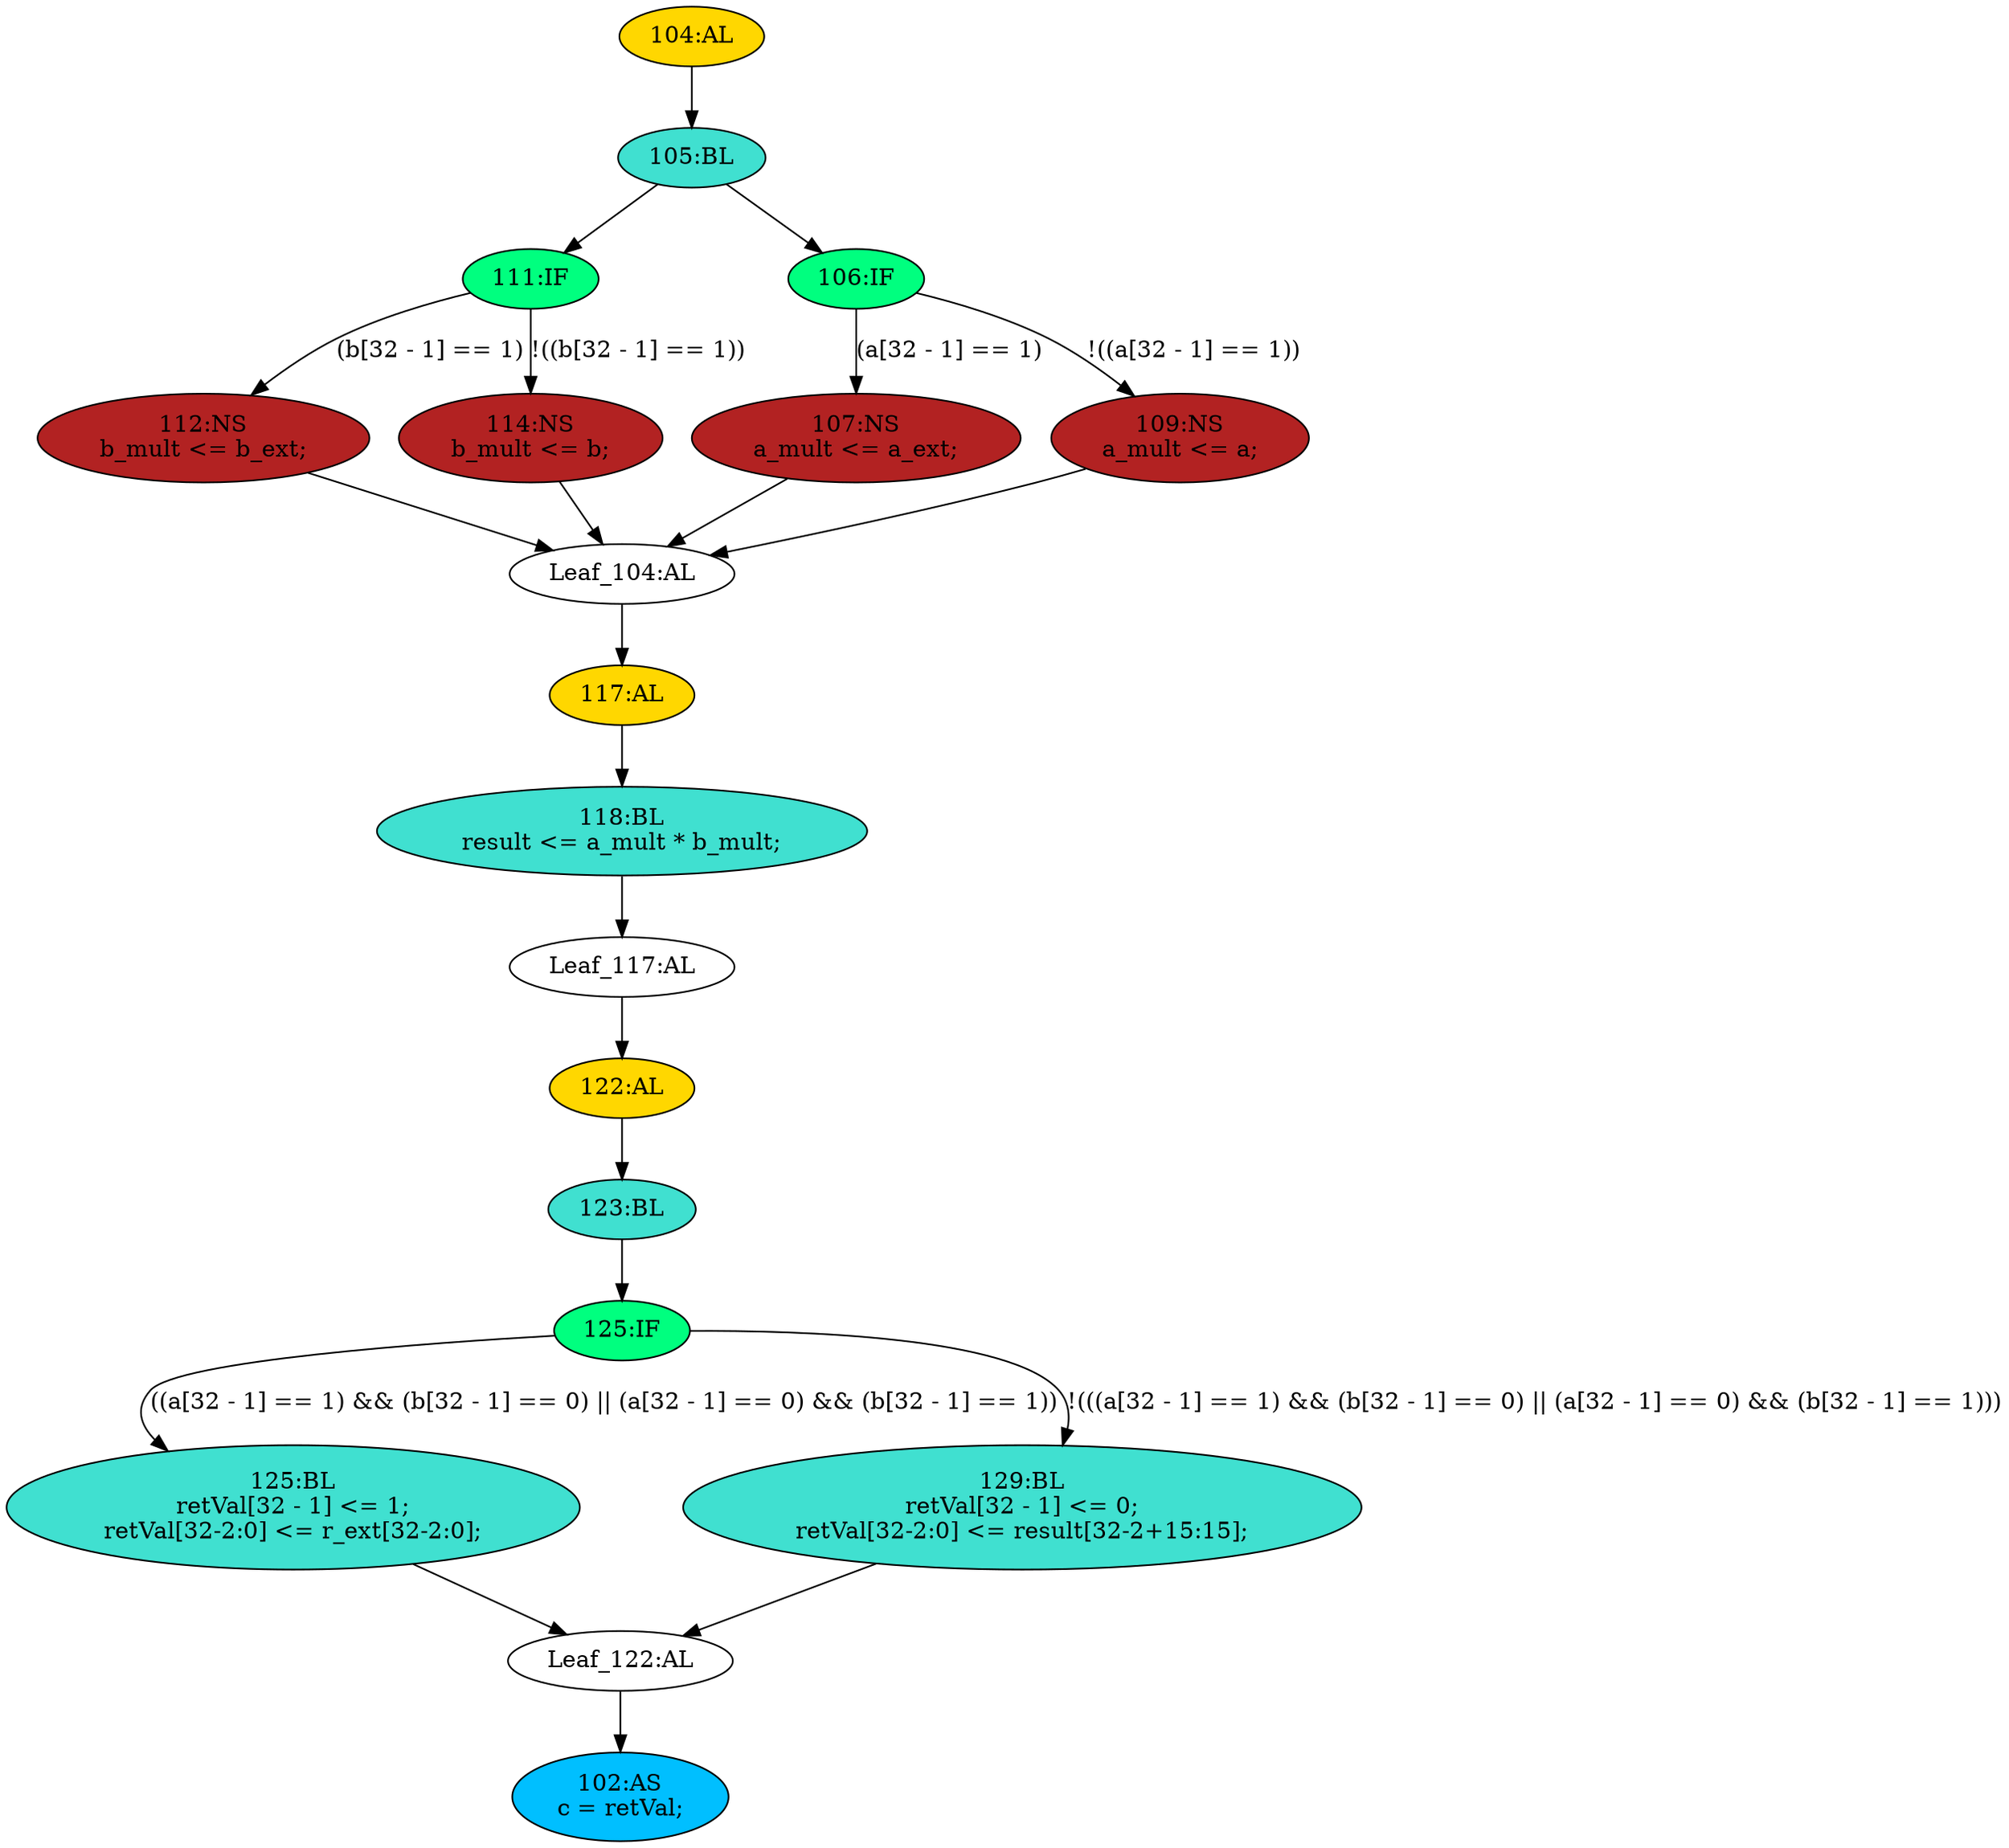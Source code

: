 strict digraph "compose( ,  )" {
	node [label="\N"];
	"122:AL"	 [ast="<pyverilog.vparser.ast.Always object at 0x7f2a7b9e7d90>",
		clk_sens=False,
		fillcolor=gold,
		label="122:AL",
		sens="['result', 'r_ext']",
		statements="[]",
		style=filled,
		typ=Always,
		use_var="['a', 'b', 'result', 'r_ext']"];
	"123:BL"	 [ast="<pyverilog.vparser.ast.Block object at 0x7f2a7b9e7d50>",
		fillcolor=turquoise,
		label="123:BL",
		statements="[]",
		style=filled,
		typ=Block];
	"122:AL" -> "123:BL"	 [cond="[]",
		lineno=None];
	"Leaf_117:AL"	 [def_var="['result']",
		label="Leaf_117:AL"];
	"Leaf_117:AL" -> "122:AL";
	"102:AS"	 [ast="<pyverilog.vparser.ast.Assign object at 0x7f2a7b9d5c90>",
		def_var="['c']",
		fillcolor=deepskyblue,
		label="102:AS
c = retVal;",
		statements="[]",
		style=filled,
		typ=Assign,
		use_var="['retVal']"];
	"104:AL"	 [ast="<pyverilog.vparser.ast.Always object at 0x7f2a7b9d5ed0>",
		clk_sens=False,
		fillcolor=gold,
		label="104:AL",
		sens="['a_ext', 'b_ext']",
		statements="[]",
		style=filled,
		typ=Always,
		use_var="['a', 'a_ext', 'b', 'b_ext']"];
	"105:BL"	 [ast="<pyverilog.vparser.ast.Block object at 0x7f2a7b9d5e90>",
		fillcolor=turquoise,
		label="105:BL",
		statements="[]",
		style=filled,
		typ=Block];
	"104:AL" -> "105:BL"	 [cond="[]",
		lineno=None];
	"125:IF"	 [ast="<pyverilog.vparser.ast.IfStatement object at 0x7f2a7b5b5c50>",
		fillcolor=springgreen,
		label="125:IF",
		statements="[]",
		style=filled,
		typ=IfStatement];
	"123:BL" -> "125:IF"	 [cond="[]",
		lineno=None];
	"125:BL"	 [ast="<pyverilog.vparser.ast.Block object at 0x7f2a7b5b5990>",
		fillcolor=turquoise,
		label="125:BL
retVal[32 - 1] <= 1;
retVal[32-2:0] <= r_ext[32-2:0];",
		statements="[<pyverilog.vparser.ast.NonblockingSubstitution object at 0x7f2a7b5b5810>, <pyverilog.vparser.ast.NonblockingSubstitution object \
at 0x7f2a7b5b5b50>]",
		style=filled,
		typ=Block];
	"125:IF" -> "125:BL"	 [cond="['a', 'b', 'a', 'b']",
		label="((a[32 - 1] == 1) && (b[32 - 1] == 0) || (a[32 - 1] == 0) && (b[32 - 1] == 1))",
		lineno=125];
	"129:BL"	 [ast="<pyverilog.vparser.ast.Block object at 0x7f2a7b5b4050>",
		fillcolor=turquoise,
		label="129:BL
retVal[32 - 1] <= 0;
retVal[32-2:0] <= result[32-2+15:15];",
		statements="[<pyverilog.vparser.ast.NonblockingSubstitution object at 0x7f2a7b5b5e90>, <pyverilog.vparser.ast.NonblockingSubstitution object \
at 0x7f2a7b5b42d0>]",
		style=filled,
		typ=Block];
	"125:IF" -> "129:BL"	 [cond="['a', 'b', 'a', 'b']",
		label="!(((a[32 - 1] == 1) && (b[32 - 1] == 0) || (a[32 - 1] == 0) && (b[32 - 1] == 1)))",
		lineno=125];
	"Leaf_122:AL"	 [def_var="['retVal']",
		label="Leaf_122:AL"];
	"125:BL" -> "Leaf_122:AL"	 [cond="[]",
		lineno=None];
	"112:NS"	 [ast="<pyverilog.vparser.ast.NonblockingSubstitution object at 0x7f2a7b9e7690>",
		fillcolor=firebrick,
		label="112:NS
b_mult <= b_ext;",
		statements="[<pyverilog.vparser.ast.NonblockingSubstitution object at 0x7f2a7b9e7690>]",
		style=filled,
		typ=NonblockingSubstitution];
	"Leaf_104:AL"	 [def_var="['a_mult', 'b_mult']",
		label="Leaf_104:AL"];
	"112:NS" -> "Leaf_104:AL"	 [cond="[]",
		lineno=None];
	"117:AL"	 [ast="<pyverilog.vparser.ast.Always object at 0x7f2a7b9e79d0>",
		clk_sens=False,
		fillcolor=gold,
		label="117:AL",
		sens="['a_mult', 'b_mult']",
		statements="[]",
		style=filled,
		typ=Always,
		use_var="['a_mult', 'b_mult']"];
	"118:BL"	 [ast="<pyverilog.vparser.ast.Block object at 0x7f2a7b9e74d0>",
		fillcolor=turquoise,
		label="118:BL
result <= a_mult * b_mult;",
		statements="[<pyverilog.vparser.ast.NonblockingSubstitution object at 0x7f2a7b9e7ad0>]",
		style=filled,
		typ=Block];
	"117:AL" -> "118:BL"	 [cond="[]",
		lineno=None];
	"129:BL" -> "Leaf_122:AL"	 [cond="[]",
		lineno=None];
	"Leaf_104:AL" -> "117:AL";
	"Leaf_122:AL" -> "102:AS";
	"111:IF"	 [ast="<pyverilog.vparser.ast.IfStatement object at 0x7f2a7b9e7650>",
		fillcolor=springgreen,
		label="111:IF",
		statements="[]",
		style=filled,
		typ=IfStatement];
	"111:IF" -> "112:NS"	 [cond="['b']",
		label="(b[32 - 1] == 1)",
		lineno=111];
	"114:NS"	 [ast="<pyverilog.vparser.ast.NonblockingSubstitution object at 0x7f2a7b9e7810>",
		fillcolor=firebrick,
		label="114:NS
b_mult <= b;",
		statements="[<pyverilog.vparser.ast.NonblockingSubstitution object at 0x7f2a7b9e7810>]",
		style=filled,
		typ=NonblockingSubstitution];
	"111:IF" -> "114:NS"	 [cond="['b']",
		label="!((b[32 - 1] == 1))",
		lineno=111];
	"107:NS"	 [ast="<pyverilog.vparser.ast.NonblockingSubstitution object at 0x7f2a7b9e7210>",
		fillcolor=firebrick,
		label="107:NS
a_mult <= a_ext;",
		statements="[<pyverilog.vparser.ast.NonblockingSubstitution object at 0x7f2a7b9e7210>]",
		style=filled,
		typ=NonblockingSubstitution];
	"107:NS" -> "Leaf_104:AL"	 [cond="[]",
		lineno=None];
	"109:NS"	 [ast="<pyverilog.vparser.ast.NonblockingSubstitution object at 0x7f2a7b9e7390>",
		fillcolor=firebrick,
		label="109:NS
a_mult <= a;",
		statements="[<pyverilog.vparser.ast.NonblockingSubstitution object at 0x7f2a7b9e7390>]",
		style=filled,
		typ=NonblockingSubstitution];
	"109:NS" -> "Leaf_104:AL"	 [cond="[]",
		lineno=None];
	"114:NS" -> "Leaf_104:AL"	 [cond="[]",
		lineno=None];
	"118:BL" -> "Leaf_117:AL"	 [cond="[]",
		lineno=None];
	"105:BL" -> "111:IF"	 [cond="[]",
		lineno=None];
	"106:IF"	 [ast="<pyverilog.vparser.ast.IfStatement object at 0x7f2a7b9e71d0>",
		fillcolor=springgreen,
		label="106:IF",
		statements="[]",
		style=filled,
		typ=IfStatement];
	"105:BL" -> "106:IF"	 [cond="[]",
		lineno=None];
	"106:IF" -> "107:NS"	 [cond="['a']",
		label="(a[32 - 1] == 1)",
		lineno=106];
	"106:IF" -> "109:NS"	 [cond="['a']",
		label="!((a[32 - 1] == 1))",
		lineno=106];
}
